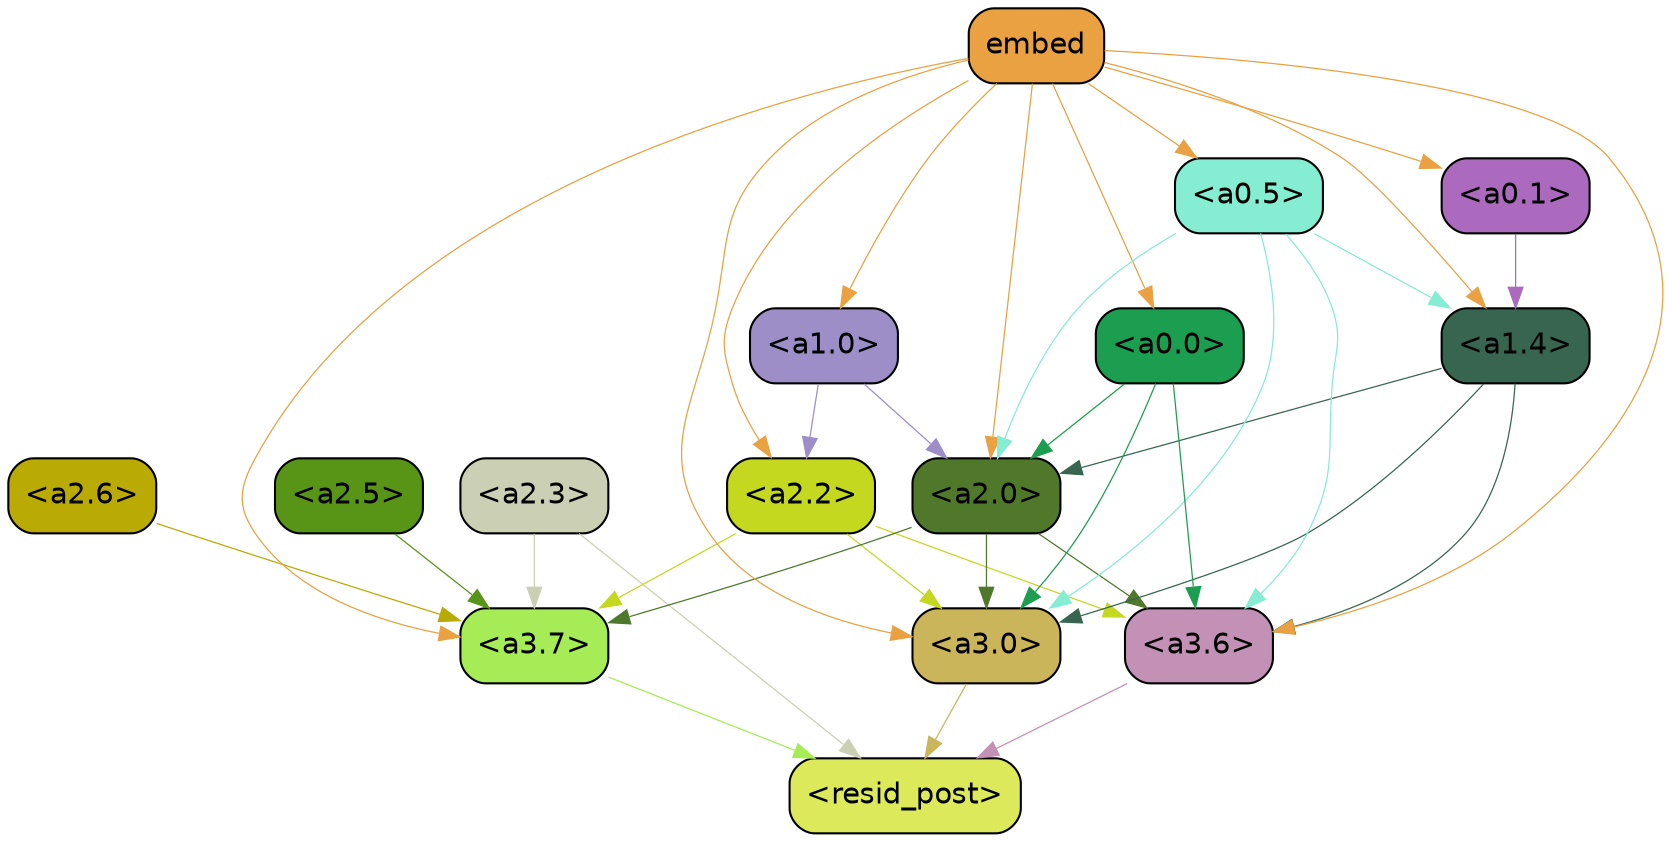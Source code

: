 strict digraph "" {
	graph [bgcolor=transparent,
		layout=dot,
		overlap=false,
		splines=true
	];
	"<a3.7>"	[color=black,
		fillcolor="#a6ec56",
		fontname=Helvetica,
		shape=box,
		style="filled, rounded"];
	"<resid_post>"	[color=black,
		fillcolor="#dce95a",
		fontname=Helvetica,
		shape=box,
		style="filled, rounded"];
	"<a3.7>" -> "<resid_post>"	[color="#a6ec56",
		penwidth=0.6];
	"<a3.6>"	[color=black,
		fillcolor="#c291b5",
		fontname=Helvetica,
		shape=box,
		style="filled, rounded"];
	"<a3.6>" -> "<resid_post>"	[color="#c291b5",
		penwidth=0.6];
	"<a3.0>"	[color=black,
		fillcolor="#cbb55a",
		fontname=Helvetica,
		shape=box,
		style="filled, rounded"];
	"<a3.0>" -> "<resid_post>"	[color="#cbb55a",
		penwidth=0.6];
	"<a2.3>"	[color=black,
		fillcolor="#cbd0b5",
		fontname=Helvetica,
		shape=box,
		style="filled, rounded"];
	"<a2.3>" -> "<a3.7>"	[color="#cbd0b5",
		penwidth=0.6];
	"<a2.3>" -> "<resid_post>"	[color="#cbd0b5",
		penwidth=0.6];
	"<a2.6>"	[color=black,
		fillcolor="#baaa04",
		fontname=Helvetica,
		shape=box,
		style="filled, rounded"];
	"<a2.6>" -> "<a3.7>"	[color="#baaa04",
		penwidth=0.6];
	"<a2.5>"	[color=black,
		fillcolor="#589416",
		fontname=Helvetica,
		shape=box,
		style="filled, rounded"];
	"<a2.5>" -> "<a3.7>"	[color="#589416",
		penwidth=0.6];
	"<a2.2>"	[color=black,
		fillcolor="#c4d820",
		fontname=Helvetica,
		shape=box,
		style="filled, rounded"];
	"<a2.2>" -> "<a3.7>"	[color="#c4d820",
		penwidth=0.6];
	"<a2.2>" -> "<a3.6>"	[color="#c4d820",
		penwidth=0.6];
	"<a2.2>" -> "<a3.0>"	[color="#c4d820",
		penwidth=0.6];
	"<a2.0>"	[color=black,
		fillcolor="#4f782b",
		fontname=Helvetica,
		shape=box,
		style="filled, rounded"];
	"<a2.0>" -> "<a3.7>"	[color="#4f782b",
		penwidth=0.6];
	"<a2.0>" -> "<a3.6>"	[color="#4f782b",
		penwidth=0.6];
	"<a2.0>" -> "<a3.0>"	[color="#4f782b",
		penwidth=0.6];
	"<a1.4>"	[color=black,
		fillcolor="#38654f",
		fontname=Helvetica,
		shape=box,
		style="filled, rounded"];
	"<a1.4>" -> "<a3.6>"	[color="#38654f",
		penwidth=0.6];
	"<a1.4>" -> "<a3.0>"	[color="#38654f",
		penwidth=0.6];
	"<a1.4>" -> "<a2.0>"	[color="#38654f",
		penwidth=0.6];
	embed	[color=black,
		fillcolor="#e9a141",
		fontname=Helvetica,
		shape=box,
		style="filled, rounded"];
	embed -> "<a3.7>"	[color="#e9a141",
		penwidth=0.6];
	embed -> "<a3.6>"	[color="#e9a141",
		penwidth=0.6];
	embed -> "<a3.0>"	[color="#e9a141",
		penwidth=0.6];
	embed -> "<a2.2>"	[color="#e9a141",
		penwidth=0.6];
	embed -> "<a2.0>"	[color="#e9a141",
		penwidth=0.6];
	embed -> "<a1.4>"	[color="#e9a141",
		penwidth=0.6];
	"<a0.5>"	[color=black,
		fillcolor="#84edd2",
		fontname=Helvetica,
		shape=box,
		style="filled, rounded"];
	embed -> "<a0.5>"	[color="#e9a141",
		penwidth=0.6];
	"<a0.0>"	[color=black,
		fillcolor="#1b9e4f",
		fontname=Helvetica,
		shape=box,
		style="filled, rounded"];
	embed -> "<a0.0>"	[color="#e9a141",
		penwidth=0.6];
	"<a1.0>"	[color=black,
		fillcolor="#9e8ec7",
		fontname=Helvetica,
		shape=box,
		style="filled, rounded"];
	embed -> "<a1.0>"	[color="#e9a141",
		penwidth=0.6];
	"<a0.1>"	[color=black,
		fillcolor="#ab6abd",
		fontname=Helvetica,
		shape=box,
		style="filled, rounded"];
	embed -> "<a0.1>"	[color="#e9a141",
		penwidth=0.6];
	"<a0.5>" -> "<a3.6>"	[color="#84edd2",
		penwidth=0.6];
	"<a0.5>" -> "<a3.0>"	[color="#84edd2",
		penwidth=0.6];
	"<a0.5>" -> "<a2.0>"	[color="#84edd2",
		penwidth=0.6];
	"<a0.5>" -> "<a1.4>"	[color="#84edd2",
		penwidth=0.6];
	"<a0.0>" -> "<a3.6>"	[color="#1b9e4f",
		penwidth=0.6];
	"<a0.0>" -> "<a3.0>"	[color="#1b9e4f",
		penwidth=0.6];
	"<a0.0>" -> "<a2.0>"	[color="#1b9e4f",
		penwidth=0.6];
	"<a1.0>" -> "<a2.2>"	[color="#9e8ec7",
		penwidth=0.6];
	"<a1.0>" -> "<a2.0>"	[color="#9e8ec7",
		penwidth=0.6];
	"<a0.1>" -> "<a1.4>"	[color="#ab6abd",
		penwidth=0.6];
}
